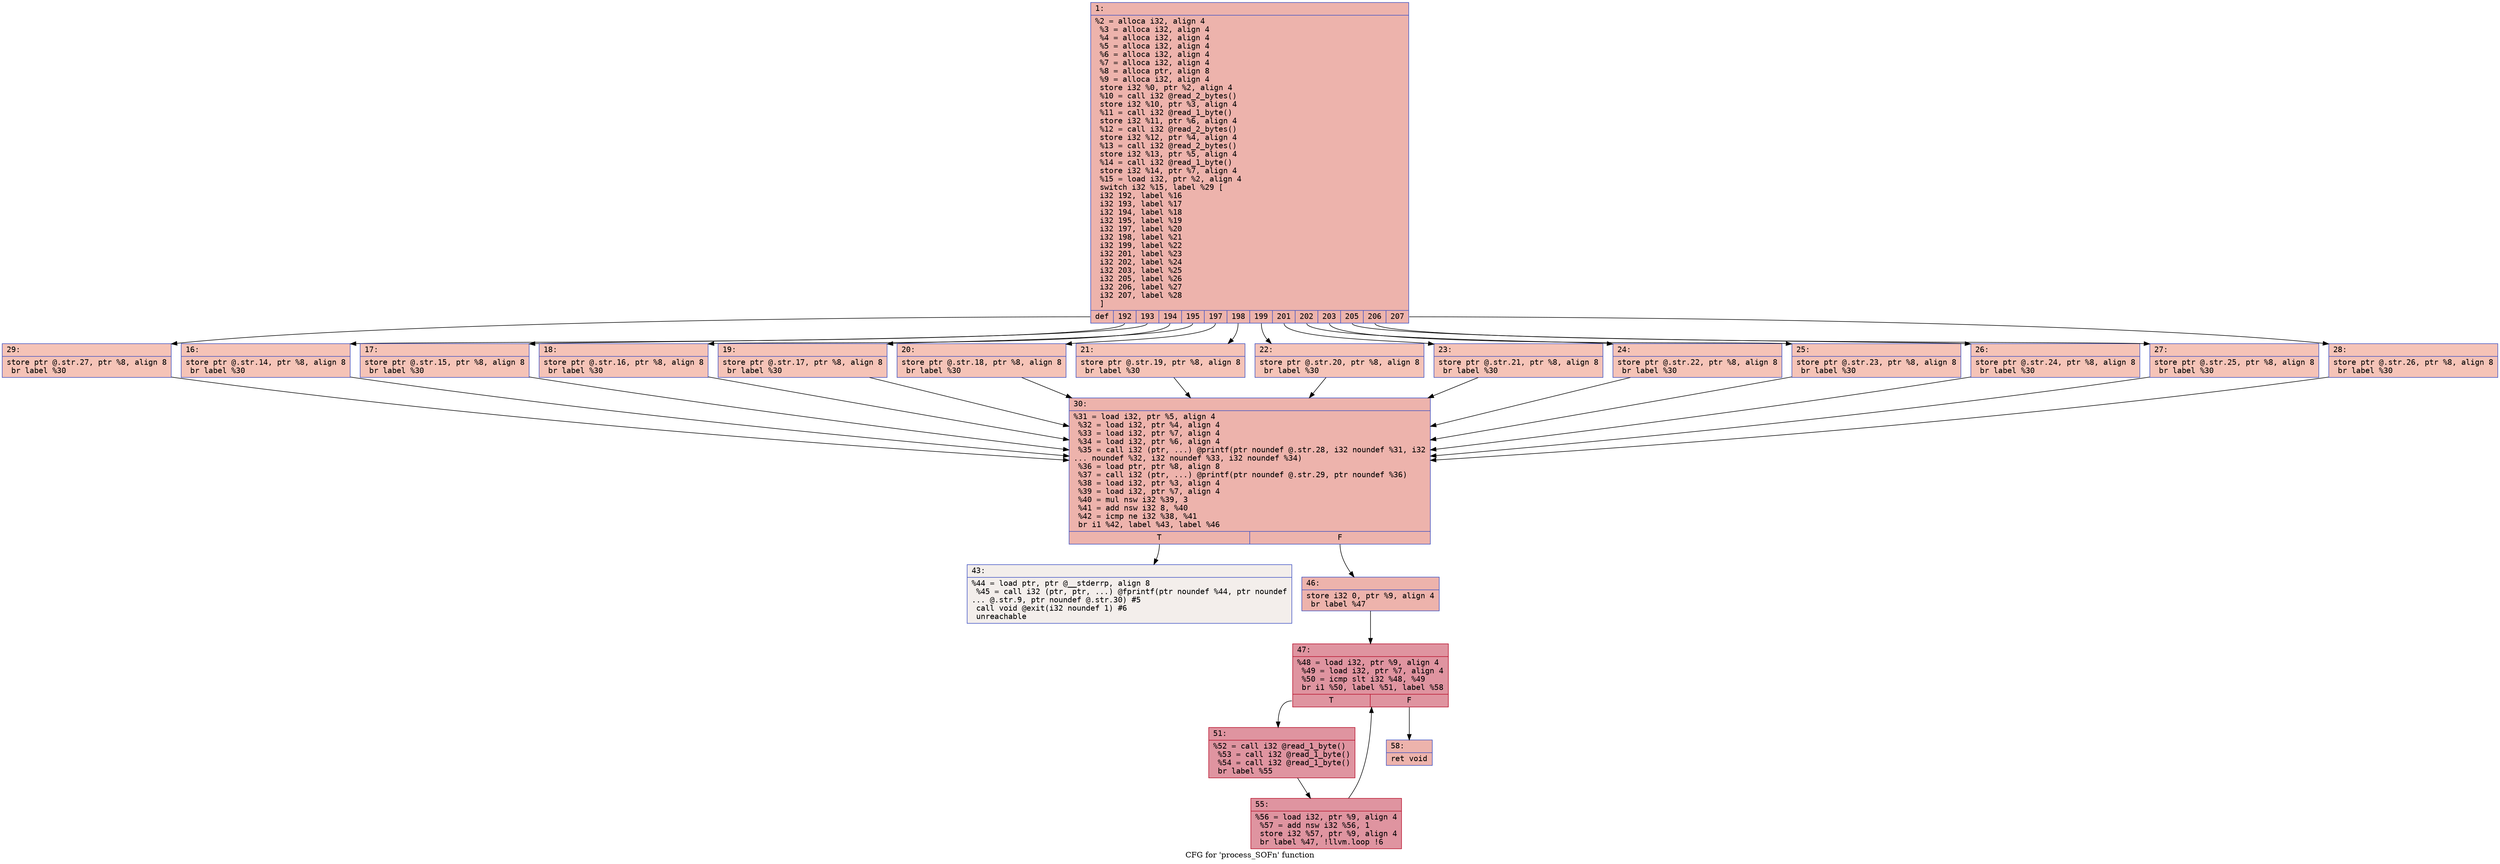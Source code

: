 digraph "CFG for 'process_SOFn' function" {
	label="CFG for 'process_SOFn' function";

	Node0x6000004bf2a0 [shape=record,color="#3d50c3ff", style=filled, fillcolor="#d6524470" fontname="Courier",label="{1:\l|  %2 = alloca i32, align 4\l  %3 = alloca i32, align 4\l  %4 = alloca i32, align 4\l  %5 = alloca i32, align 4\l  %6 = alloca i32, align 4\l  %7 = alloca i32, align 4\l  %8 = alloca ptr, align 8\l  %9 = alloca i32, align 4\l  store i32 %0, ptr %2, align 4\l  %10 = call i32 @read_2_bytes()\l  store i32 %10, ptr %3, align 4\l  %11 = call i32 @read_1_byte()\l  store i32 %11, ptr %6, align 4\l  %12 = call i32 @read_2_bytes()\l  store i32 %12, ptr %4, align 4\l  %13 = call i32 @read_2_bytes()\l  store i32 %13, ptr %5, align 4\l  %14 = call i32 @read_1_byte()\l  store i32 %14, ptr %7, align 4\l  %15 = load i32, ptr %2, align 4\l  switch i32 %15, label %29 [\l    i32 192, label %16\l    i32 193, label %17\l    i32 194, label %18\l    i32 195, label %19\l    i32 197, label %20\l    i32 198, label %21\l    i32 199, label %22\l    i32 201, label %23\l    i32 202, label %24\l    i32 203, label %25\l    i32 205, label %26\l    i32 206, label %27\l    i32 207, label %28\l  ]\l|{<s0>def|<s1>192|<s2>193|<s3>194|<s4>195|<s5>197|<s6>198|<s7>199|<s8>201|<s9>202|<s10>203|<s11>205|<s12>206|<s13>207}}"];
	Node0x6000004bf2a0:s0 -> Node0x6000004bf9d0[tooltip="1 -> 29\nProbability 7.14%" ];
	Node0x6000004bf2a0:s1 -> Node0x6000004bf5c0[tooltip="1 -> 16\nProbability 7.14%" ];
	Node0x6000004bf2a0:s2 -> Node0x6000004bf610[tooltip="1 -> 17\nProbability 7.14%" ];
	Node0x6000004bf2a0:s3 -> Node0x6000004bf660[tooltip="1 -> 18\nProbability 7.14%" ];
	Node0x6000004bf2a0:s4 -> Node0x6000004bf6b0[tooltip="1 -> 19\nProbability 7.14%" ];
	Node0x6000004bf2a0:s5 -> Node0x6000004bf700[tooltip="1 -> 20\nProbability 7.14%" ];
	Node0x6000004bf2a0:s6 -> Node0x6000004bf750[tooltip="1 -> 21\nProbability 7.14%" ];
	Node0x6000004bf2a0:s7 -> Node0x6000004bf7a0[tooltip="1 -> 22\nProbability 7.14%" ];
	Node0x6000004bf2a0:s8 -> Node0x6000004bf7f0[tooltip="1 -> 23\nProbability 7.14%" ];
	Node0x6000004bf2a0:s9 -> Node0x6000004bf840[tooltip="1 -> 24\nProbability 7.14%" ];
	Node0x6000004bf2a0:s10 -> Node0x6000004bf890[tooltip="1 -> 25\nProbability 7.14%" ];
	Node0x6000004bf2a0:s11 -> Node0x6000004bf8e0[tooltip="1 -> 26\nProbability 7.14%" ];
	Node0x6000004bf2a0:s12 -> Node0x6000004bf930[tooltip="1 -> 27\nProbability 7.14%" ];
	Node0x6000004bf2a0:s13 -> Node0x6000004bf980[tooltip="1 -> 28\nProbability 7.14%" ];
	Node0x6000004bf5c0 [shape=record,color="#3d50c3ff", style=filled, fillcolor="#e8765c70" fontname="Courier",label="{16:\l|  store ptr @.str.14, ptr %8, align 8\l  br label %30\l}"];
	Node0x6000004bf5c0 -> Node0x6000004bfa20[tooltip="16 -> 30\nProbability 100.00%" ];
	Node0x6000004bf610 [shape=record,color="#3d50c3ff", style=filled, fillcolor="#e8765c70" fontname="Courier",label="{17:\l|  store ptr @.str.15, ptr %8, align 8\l  br label %30\l}"];
	Node0x6000004bf610 -> Node0x6000004bfa20[tooltip="17 -> 30\nProbability 100.00%" ];
	Node0x6000004bf660 [shape=record,color="#3d50c3ff", style=filled, fillcolor="#e8765c70" fontname="Courier",label="{18:\l|  store ptr @.str.16, ptr %8, align 8\l  br label %30\l}"];
	Node0x6000004bf660 -> Node0x6000004bfa20[tooltip="18 -> 30\nProbability 100.00%" ];
	Node0x6000004bf6b0 [shape=record,color="#3d50c3ff", style=filled, fillcolor="#e8765c70" fontname="Courier",label="{19:\l|  store ptr @.str.17, ptr %8, align 8\l  br label %30\l}"];
	Node0x6000004bf6b0 -> Node0x6000004bfa20[tooltip="19 -> 30\nProbability 100.00%" ];
	Node0x6000004bf700 [shape=record,color="#3d50c3ff", style=filled, fillcolor="#e8765c70" fontname="Courier",label="{20:\l|  store ptr @.str.18, ptr %8, align 8\l  br label %30\l}"];
	Node0x6000004bf700 -> Node0x6000004bfa20[tooltip="20 -> 30\nProbability 100.00%" ];
	Node0x6000004bf750 [shape=record,color="#3d50c3ff", style=filled, fillcolor="#e8765c70" fontname="Courier",label="{21:\l|  store ptr @.str.19, ptr %8, align 8\l  br label %30\l}"];
	Node0x6000004bf750 -> Node0x6000004bfa20[tooltip="21 -> 30\nProbability 100.00%" ];
	Node0x6000004bf7a0 [shape=record,color="#3d50c3ff", style=filled, fillcolor="#e8765c70" fontname="Courier",label="{22:\l|  store ptr @.str.20, ptr %8, align 8\l  br label %30\l}"];
	Node0x6000004bf7a0 -> Node0x6000004bfa20[tooltip="22 -> 30\nProbability 100.00%" ];
	Node0x6000004bf7f0 [shape=record,color="#3d50c3ff", style=filled, fillcolor="#e8765c70" fontname="Courier",label="{23:\l|  store ptr @.str.21, ptr %8, align 8\l  br label %30\l}"];
	Node0x6000004bf7f0 -> Node0x6000004bfa20[tooltip="23 -> 30\nProbability 100.00%" ];
	Node0x6000004bf840 [shape=record,color="#3d50c3ff", style=filled, fillcolor="#e8765c70" fontname="Courier",label="{24:\l|  store ptr @.str.22, ptr %8, align 8\l  br label %30\l}"];
	Node0x6000004bf840 -> Node0x6000004bfa20[tooltip="24 -> 30\nProbability 100.00%" ];
	Node0x6000004bf890 [shape=record,color="#3d50c3ff", style=filled, fillcolor="#e8765c70" fontname="Courier",label="{25:\l|  store ptr @.str.23, ptr %8, align 8\l  br label %30\l}"];
	Node0x6000004bf890 -> Node0x6000004bfa20[tooltip="25 -> 30\nProbability 100.00%" ];
	Node0x6000004bf8e0 [shape=record,color="#3d50c3ff", style=filled, fillcolor="#e8765c70" fontname="Courier",label="{26:\l|  store ptr @.str.24, ptr %8, align 8\l  br label %30\l}"];
	Node0x6000004bf8e0 -> Node0x6000004bfa20[tooltip="26 -> 30\nProbability 100.00%" ];
	Node0x6000004bf930 [shape=record,color="#3d50c3ff", style=filled, fillcolor="#e8765c70" fontname="Courier",label="{27:\l|  store ptr @.str.25, ptr %8, align 8\l  br label %30\l}"];
	Node0x6000004bf930 -> Node0x6000004bfa20[tooltip="27 -> 30\nProbability 100.00%" ];
	Node0x6000004bf980 [shape=record,color="#3d50c3ff", style=filled, fillcolor="#e8765c70" fontname="Courier",label="{28:\l|  store ptr @.str.26, ptr %8, align 8\l  br label %30\l}"];
	Node0x6000004bf980 -> Node0x6000004bfa20[tooltip="28 -> 30\nProbability 100.00%" ];
	Node0x6000004bf9d0 [shape=record,color="#3d50c3ff", style=filled, fillcolor="#e8765c70" fontname="Courier",label="{29:\l|  store ptr @.str.27, ptr %8, align 8\l  br label %30\l}"];
	Node0x6000004bf9d0 -> Node0x6000004bfa20[tooltip="29 -> 30\nProbability 100.00%" ];
	Node0x6000004bfa20 [shape=record,color="#3d50c3ff", style=filled, fillcolor="#d6524470" fontname="Courier",label="{30:\l|  %31 = load i32, ptr %5, align 4\l  %32 = load i32, ptr %4, align 4\l  %33 = load i32, ptr %7, align 4\l  %34 = load i32, ptr %6, align 4\l  %35 = call i32 (ptr, ...) @printf(ptr noundef @.str.28, i32 noundef %31, i32\l... noundef %32, i32 noundef %33, i32 noundef %34)\l  %36 = load ptr, ptr %8, align 8\l  %37 = call i32 (ptr, ...) @printf(ptr noundef @.str.29, ptr noundef %36)\l  %38 = load i32, ptr %3, align 4\l  %39 = load i32, ptr %7, align 4\l  %40 = mul nsw i32 %39, 3\l  %41 = add nsw i32 8, %40\l  %42 = icmp ne i32 %38, %41\l  br i1 %42, label %43, label %46\l|{<s0>T|<s1>F}}"];
	Node0x6000004bfa20:s0 -> Node0x6000004bfa70[tooltip="30 -> 43\nProbability 0.00%" ];
	Node0x6000004bfa20:s1 -> Node0x6000004bfac0[tooltip="30 -> 46\nProbability 100.00%" ];
	Node0x6000004bfa70 [shape=record,color="#3d50c3ff", style=filled, fillcolor="#e5d8d170" fontname="Courier",label="{43:\l|  %44 = load ptr, ptr @__stderrp, align 8\l  %45 = call i32 (ptr, ptr, ...) @fprintf(ptr noundef %44, ptr noundef\l... @.str.9, ptr noundef @.str.30) #5\l  call void @exit(i32 noundef 1) #6\l  unreachable\l}"];
	Node0x6000004bfac0 [shape=record,color="#3d50c3ff", style=filled, fillcolor="#d6524470" fontname="Courier",label="{46:\l|  store i32 0, ptr %9, align 4\l  br label %47\l}"];
	Node0x6000004bfac0 -> Node0x6000004bfb10[tooltip="46 -> 47\nProbability 100.00%" ];
	Node0x6000004bfb10 [shape=record,color="#b70d28ff", style=filled, fillcolor="#b70d2870" fontname="Courier",label="{47:\l|  %48 = load i32, ptr %9, align 4\l  %49 = load i32, ptr %7, align 4\l  %50 = icmp slt i32 %48, %49\l  br i1 %50, label %51, label %58\l|{<s0>T|<s1>F}}"];
	Node0x6000004bfb10:s0 -> Node0x6000004bfb60[tooltip="47 -> 51\nProbability 96.88%" ];
	Node0x6000004bfb10:s1 -> Node0x6000004bfc00[tooltip="47 -> 58\nProbability 3.12%" ];
	Node0x6000004bfb60 [shape=record,color="#b70d28ff", style=filled, fillcolor="#b70d2870" fontname="Courier",label="{51:\l|  %52 = call i32 @read_1_byte()\l  %53 = call i32 @read_1_byte()\l  %54 = call i32 @read_1_byte()\l  br label %55\l}"];
	Node0x6000004bfb60 -> Node0x6000004bfbb0[tooltip="51 -> 55\nProbability 100.00%" ];
	Node0x6000004bfbb0 [shape=record,color="#b70d28ff", style=filled, fillcolor="#b70d2870" fontname="Courier",label="{55:\l|  %56 = load i32, ptr %9, align 4\l  %57 = add nsw i32 %56, 1\l  store i32 %57, ptr %9, align 4\l  br label %47, !llvm.loop !6\l}"];
	Node0x6000004bfbb0 -> Node0x6000004bfb10[tooltip="55 -> 47\nProbability 100.00%" ];
	Node0x6000004bfc00 [shape=record,color="#3d50c3ff", style=filled, fillcolor="#d6524470" fontname="Courier",label="{58:\l|  ret void\l}"];
}
